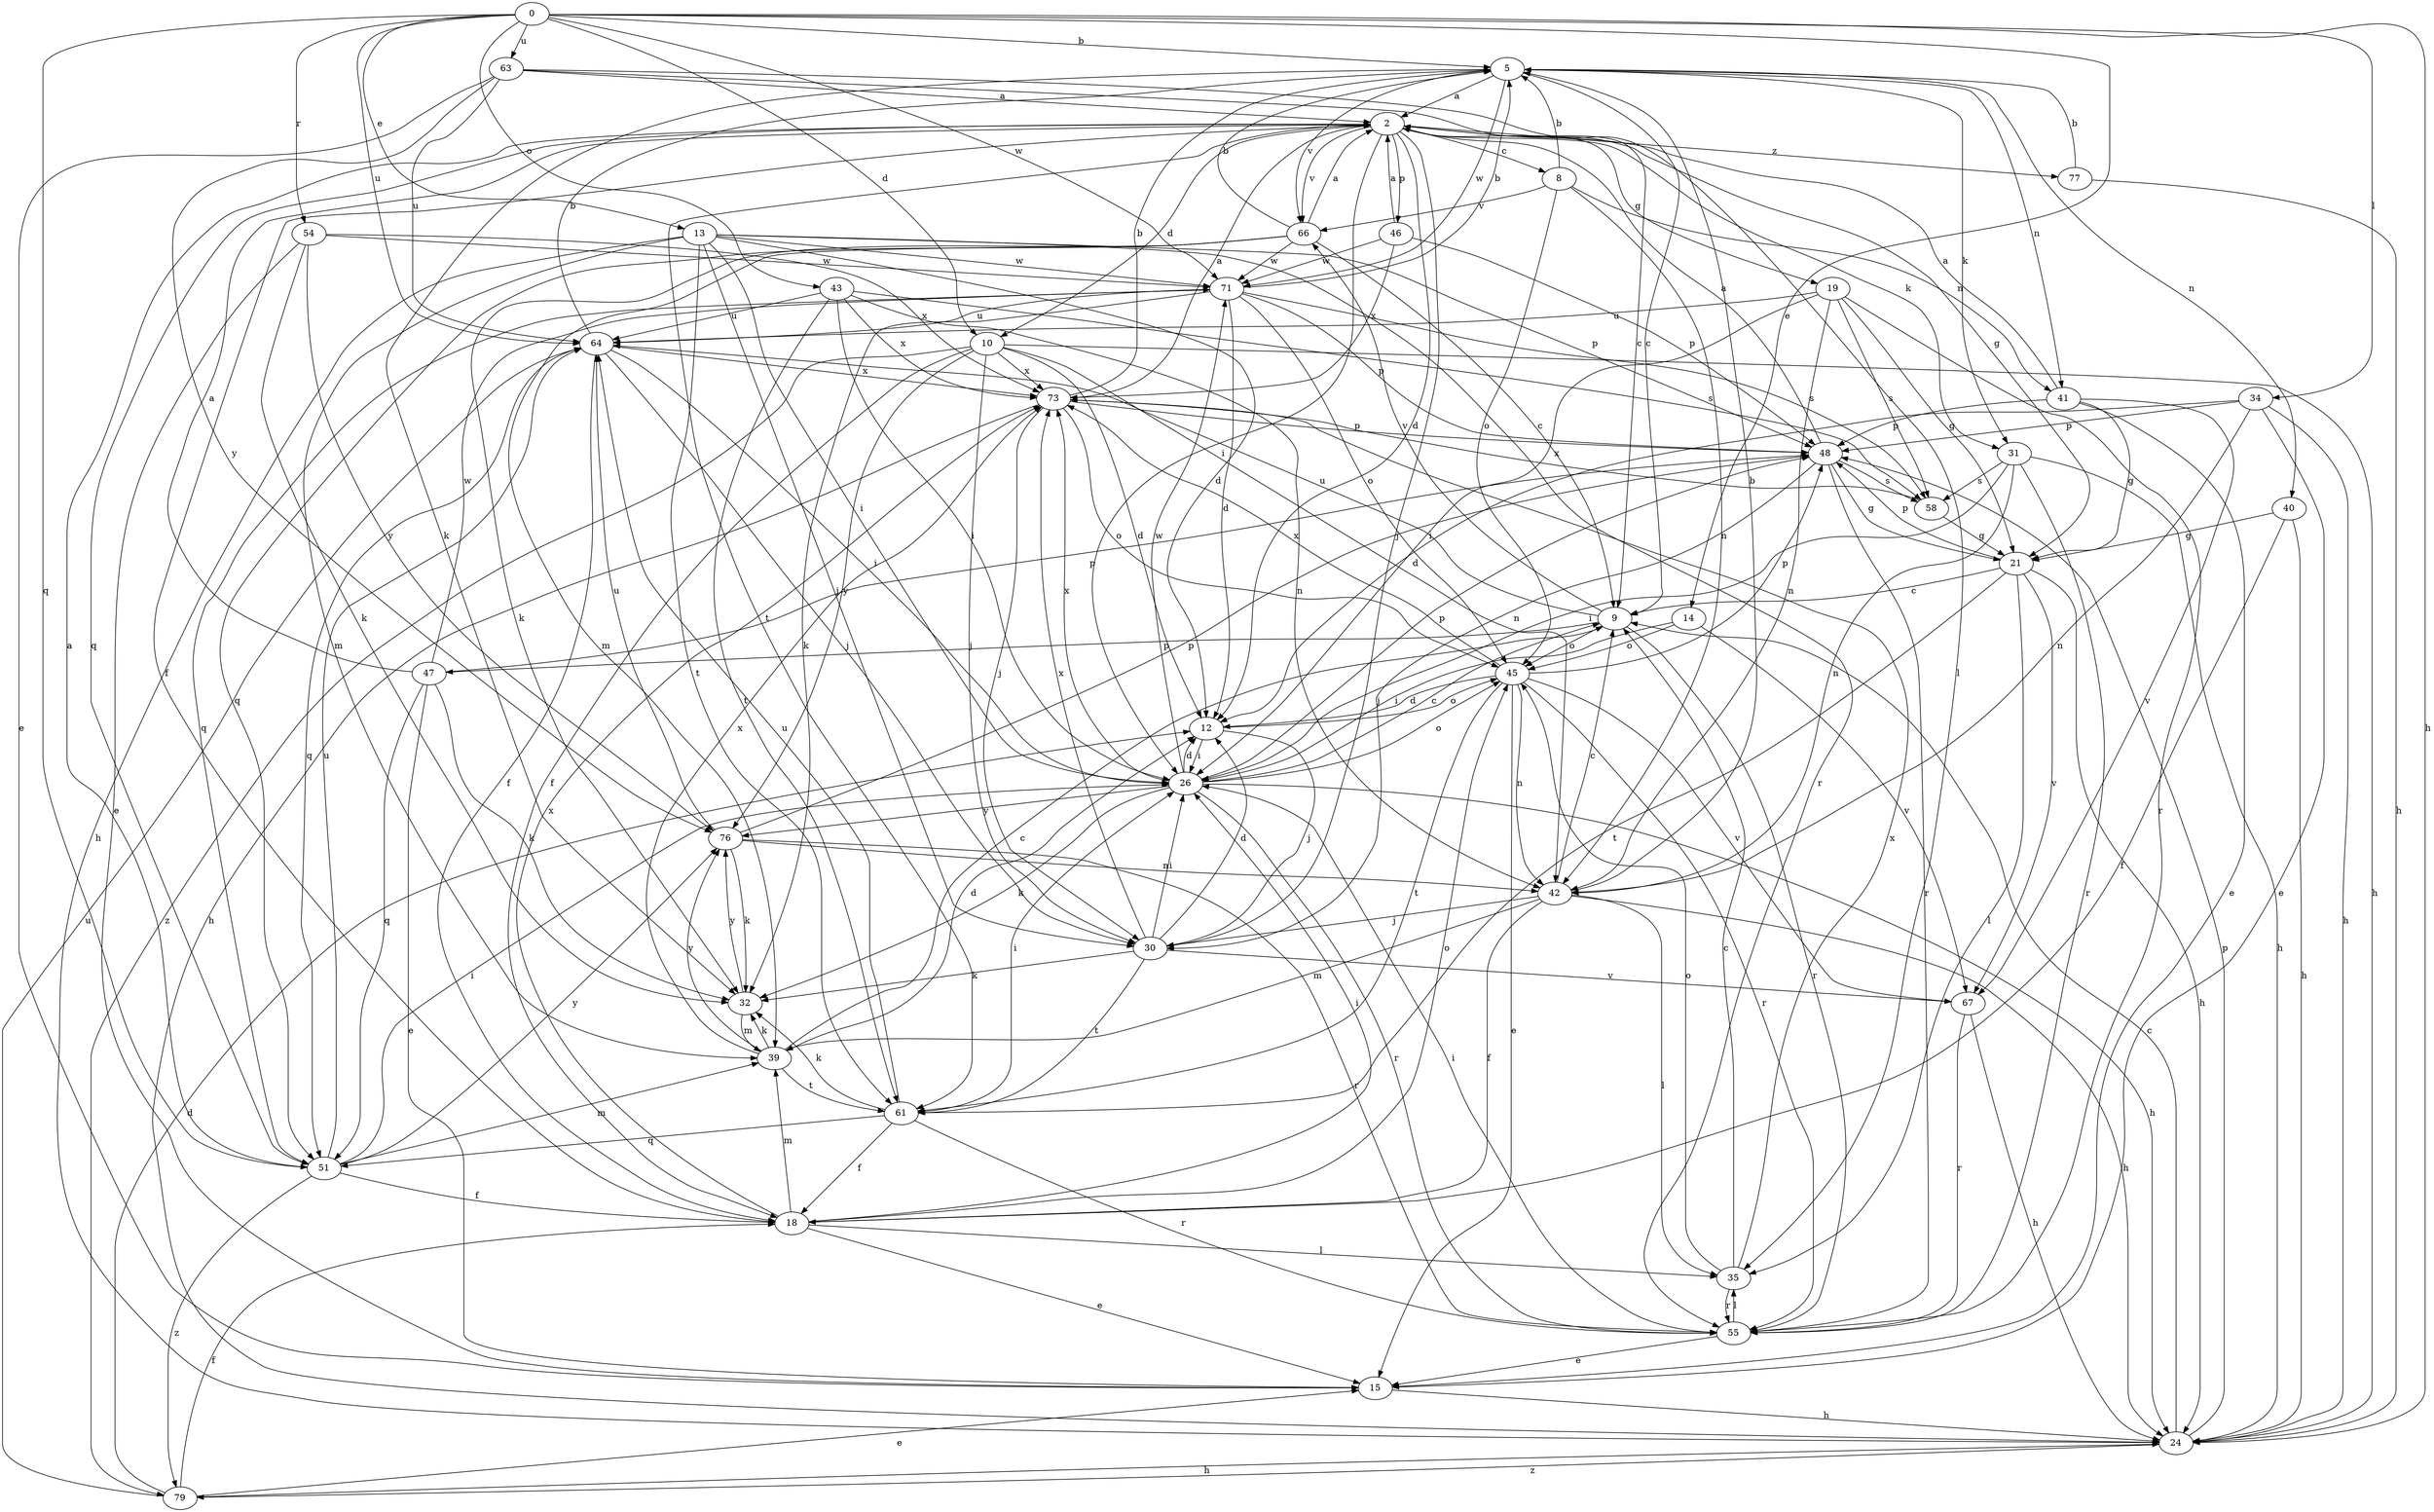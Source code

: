 strict digraph  {
0;
2;
5;
8;
9;
10;
12;
13;
14;
15;
18;
19;
21;
24;
26;
30;
31;
32;
34;
35;
39;
40;
41;
42;
43;
45;
46;
47;
48;
51;
54;
55;
58;
61;
63;
64;
66;
67;
71;
73;
76;
77;
79;
0 -> 5  [label=b];
0 -> 10  [label=d];
0 -> 13  [label=e];
0 -> 14  [label=e];
0 -> 24  [label=h];
0 -> 34  [label=l];
0 -> 43  [label=o];
0 -> 51  [label=q];
0 -> 54  [label=r];
0 -> 63  [label=u];
0 -> 64  [label=u];
0 -> 71  [label=w];
2 -> 8  [label=c];
2 -> 10  [label=d];
2 -> 12  [label=d];
2 -> 18  [label=f];
2 -> 19  [label=g];
2 -> 21  [label=g];
2 -> 26  [label=i];
2 -> 30  [label=j];
2 -> 31  [label=k];
2 -> 46  [label=p];
2 -> 51  [label=q];
2 -> 61  [label=t];
2 -> 66  [label=v];
2 -> 77  [label=z];
5 -> 2  [label=a];
5 -> 9  [label=c];
5 -> 31  [label=k];
5 -> 32  [label=k];
5 -> 40  [label=n];
5 -> 41  [label=n];
5 -> 66  [label=v];
5 -> 71  [label=w];
8 -> 5  [label=b];
8 -> 41  [label=n];
8 -> 42  [label=n];
8 -> 45  [label=o];
8 -> 66  [label=v];
9 -> 45  [label=o];
9 -> 47  [label=p];
9 -> 55  [label=r];
9 -> 64  [label=u];
9 -> 66  [label=v];
10 -> 12  [label=d];
10 -> 18  [label=f];
10 -> 24  [label=h];
10 -> 30  [label=j];
10 -> 42  [label=n];
10 -> 73  [label=x];
10 -> 76  [label=y];
10 -> 79  [label=z];
12 -> 26  [label=i];
12 -> 30  [label=j];
12 -> 45  [label=o];
13 -> 12  [label=d];
13 -> 24  [label=h];
13 -> 26  [label=i];
13 -> 30  [label=j];
13 -> 39  [label=m];
13 -> 48  [label=p];
13 -> 55  [label=r];
13 -> 61  [label=t];
13 -> 71  [label=w];
14 -> 26  [label=i];
14 -> 45  [label=o];
14 -> 67  [label=v];
15 -> 24  [label=h];
18 -> 15  [label=e];
18 -> 26  [label=i];
18 -> 35  [label=l];
18 -> 39  [label=m];
18 -> 45  [label=o];
18 -> 73  [label=x];
19 -> 21  [label=g];
19 -> 26  [label=i];
19 -> 42  [label=n];
19 -> 55  [label=r];
19 -> 58  [label=s];
19 -> 64  [label=u];
21 -> 9  [label=c];
21 -> 24  [label=h];
21 -> 35  [label=l];
21 -> 48  [label=p];
21 -> 61  [label=t];
21 -> 67  [label=v];
24 -> 9  [label=c];
24 -> 48  [label=p];
24 -> 79  [label=z];
26 -> 9  [label=c];
26 -> 12  [label=d];
26 -> 24  [label=h];
26 -> 32  [label=k];
26 -> 45  [label=o];
26 -> 48  [label=p];
26 -> 55  [label=r];
26 -> 71  [label=w];
26 -> 73  [label=x];
26 -> 76  [label=y];
30 -> 12  [label=d];
30 -> 26  [label=i];
30 -> 32  [label=k];
30 -> 61  [label=t];
30 -> 67  [label=v];
30 -> 73  [label=x];
31 -> 24  [label=h];
31 -> 26  [label=i];
31 -> 42  [label=n];
31 -> 55  [label=r];
31 -> 58  [label=s];
32 -> 39  [label=m];
32 -> 76  [label=y];
34 -> 12  [label=d];
34 -> 15  [label=e];
34 -> 24  [label=h];
34 -> 42  [label=n];
34 -> 48  [label=p];
35 -> 9  [label=c];
35 -> 45  [label=o];
35 -> 55  [label=r];
35 -> 73  [label=x];
39 -> 9  [label=c];
39 -> 12  [label=d];
39 -> 32  [label=k];
39 -> 61  [label=t];
39 -> 73  [label=x];
39 -> 76  [label=y];
40 -> 18  [label=f];
40 -> 21  [label=g];
40 -> 24  [label=h];
41 -> 2  [label=a];
41 -> 15  [label=e];
41 -> 21  [label=g];
41 -> 48  [label=p];
41 -> 67  [label=v];
42 -> 5  [label=b];
42 -> 9  [label=c];
42 -> 18  [label=f];
42 -> 24  [label=h];
42 -> 30  [label=j];
42 -> 35  [label=l];
42 -> 39  [label=m];
43 -> 26  [label=i];
43 -> 42  [label=n];
43 -> 58  [label=s];
43 -> 61  [label=t];
43 -> 64  [label=u];
43 -> 73  [label=x];
45 -> 12  [label=d];
45 -> 15  [label=e];
45 -> 42  [label=n];
45 -> 48  [label=p];
45 -> 55  [label=r];
45 -> 61  [label=t];
45 -> 67  [label=v];
45 -> 73  [label=x];
46 -> 2  [label=a];
46 -> 48  [label=p];
46 -> 71  [label=w];
46 -> 73  [label=x];
47 -> 2  [label=a];
47 -> 15  [label=e];
47 -> 32  [label=k];
47 -> 48  [label=p];
47 -> 51  [label=q];
47 -> 71  [label=w];
48 -> 2  [label=a];
48 -> 21  [label=g];
48 -> 30  [label=j];
48 -> 55  [label=r];
48 -> 58  [label=s];
51 -> 2  [label=a];
51 -> 18  [label=f];
51 -> 26  [label=i];
51 -> 39  [label=m];
51 -> 64  [label=u];
51 -> 76  [label=y];
51 -> 79  [label=z];
54 -> 15  [label=e];
54 -> 32  [label=k];
54 -> 71  [label=w];
54 -> 73  [label=x];
54 -> 76  [label=y];
55 -> 15  [label=e];
55 -> 26  [label=i];
55 -> 35  [label=l];
58 -> 21  [label=g];
58 -> 73  [label=x];
61 -> 18  [label=f];
61 -> 26  [label=i];
61 -> 32  [label=k];
61 -> 51  [label=q];
61 -> 55  [label=r];
61 -> 64  [label=u];
63 -> 2  [label=a];
63 -> 9  [label=c];
63 -> 15  [label=e];
63 -> 35  [label=l];
63 -> 64  [label=u];
63 -> 76  [label=y];
64 -> 5  [label=b];
64 -> 18  [label=f];
64 -> 26  [label=i];
64 -> 30  [label=j];
64 -> 51  [label=q];
64 -> 73  [label=x];
66 -> 2  [label=a];
66 -> 5  [label=b];
66 -> 9  [label=c];
66 -> 32  [label=k];
66 -> 39  [label=m];
66 -> 51  [label=q];
66 -> 71  [label=w];
67 -> 24  [label=h];
67 -> 55  [label=r];
71 -> 5  [label=b];
71 -> 12  [label=d];
71 -> 32  [label=k];
71 -> 45  [label=o];
71 -> 48  [label=p];
71 -> 51  [label=q];
71 -> 58  [label=s];
71 -> 64  [label=u];
73 -> 2  [label=a];
73 -> 5  [label=b];
73 -> 24  [label=h];
73 -> 30  [label=j];
73 -> 45  [label=o];
73 -> 48  [label=p];
76 -> 32  [label=k];
76 -> 42  [label=n];
76 -> 48  [label=p];
76 -> 55  [label=r];
76 -> 64  [label=u];
77 -> 5  [label=b];
77 -> 24  [label=h];
79 -> 12  [label=d];
79 -> 15  [label=e];
79 -> 18  [label=f];
79 -> 24  [label=h];
79 -> 64  [label=u];
}
